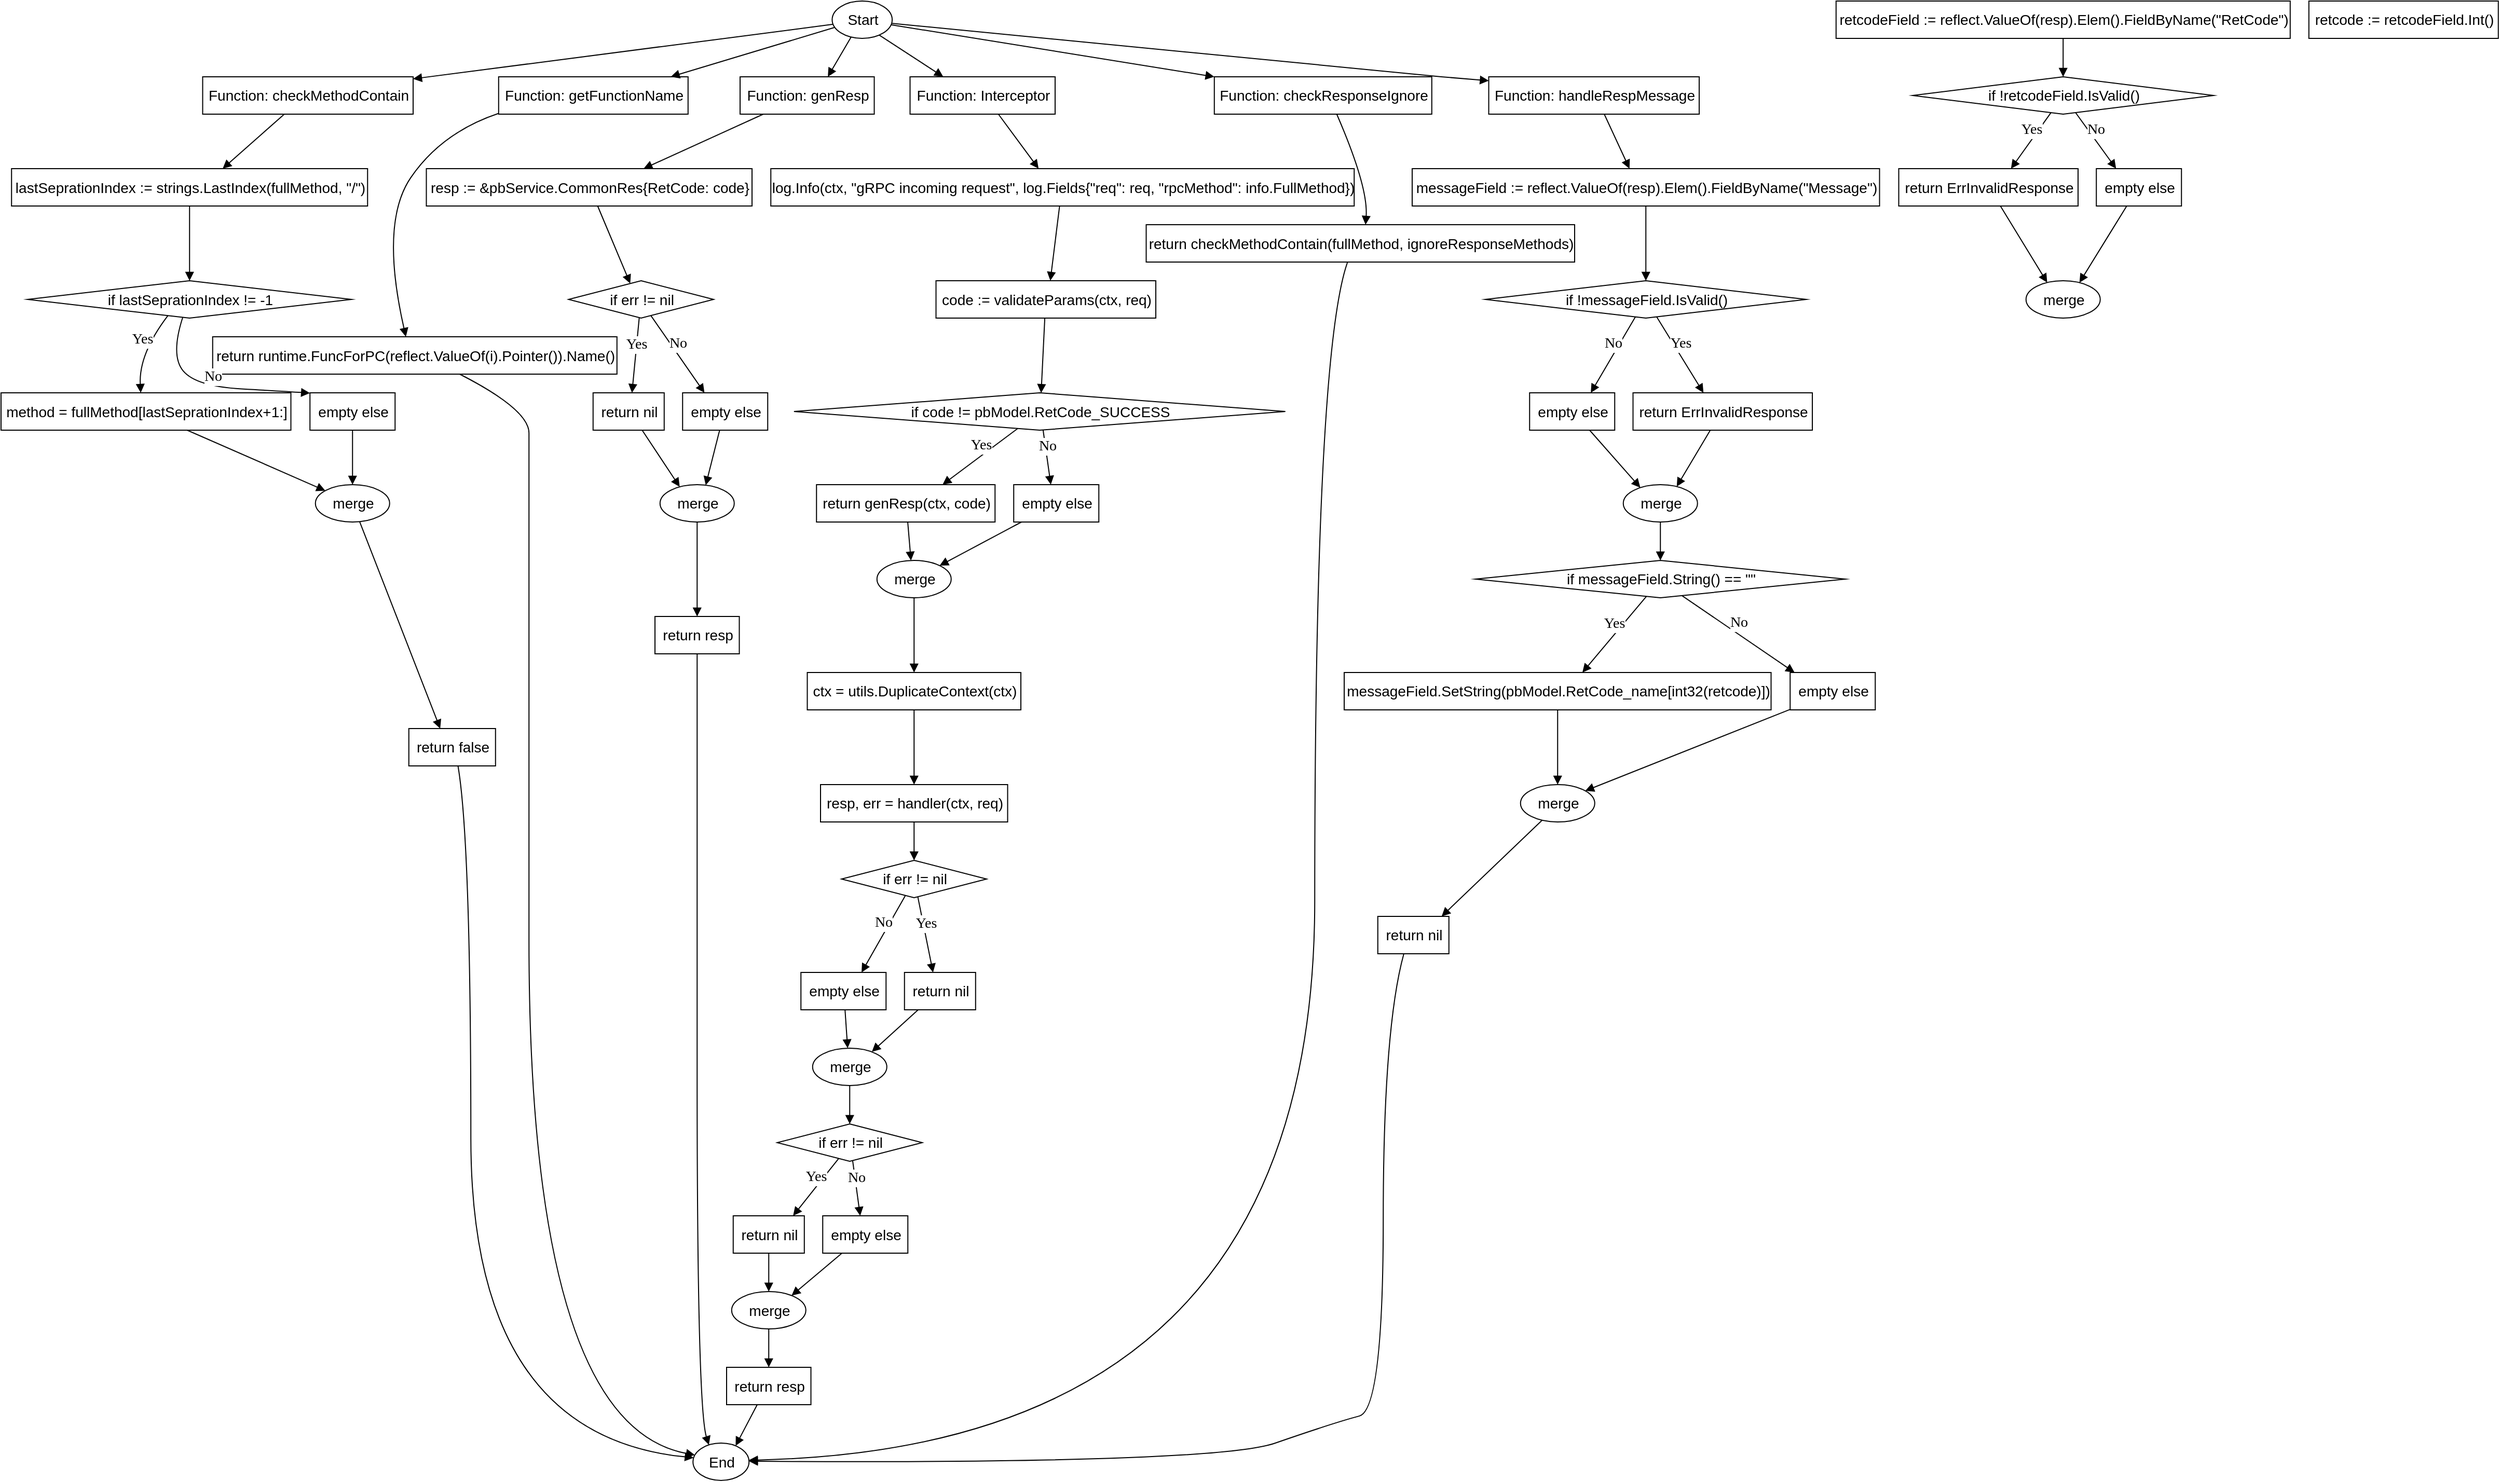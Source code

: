 <?xml version='1.0' encoding='utf-8'?>
<mxGraphModel grid="0">
  <root>
    <mxCell id="0" />
    <mxCell id="1" parent="0" />
    <mxCell id="node1" value="&lt;font style='font-size: 14.0px;' face='Helvetica,sans-Serif' color='#000000'&gt;empty else&lt;/font&gt;" style="verticalAlign=middle;html=1;rounded=0;labelBackgroundColor=none;strokeColor=black;fillColor=none;strokeWidth=1;dashed=0;" parent="1" vertex="1">
      <mxGeometry x="1476.62" y="381.5" width="82.0" height="36.0" as="geometry" />
    </mxCell>
    <mxCell id="node2" value="&lt;font style='font-size: 14.0px;' face='Helvetica,sans-Serif' color='#000000'&gt;merge&lt;/font&gt;" style="ellipse;verticalAlign=middle;html=1;rounded=0;labelBackgroundColor=none;strokeColor=black;fillColor=none;strokeWidth=1;dashed=0;" parent="1" vertex="1">
      <mxGeometry x="1566.87" y="470.0" width="71.5" height="36.0" as="geometry" />
    </mxCell>
    <mxCell id="node21" value="&lt;font style='font-size: 14.0px;' face='Helvetica,sans-Serif' color='#000000'&gt;if messageField.String() == &quot;&quot;&lt;/font&gt;" style="rhombus;verticalAlign=middle;html=1;rounded=0;labelBackgroundColor=none;strokeColor=black;fillColor=none;strokeWidth=1;dashed=0;" parent="1" vertex="1">
      <mxGeometry x="1424.54" y="543.0" width="356.17" height="36.0" as="geometry" />
    </mxCell>
    <mxCell id="node3" value="&lt;font style='font-size: 14.0px;' face='Helvetica,sans-Serif' color='#000000'&gt;return ErrInvalidResponse&lt;/font&gt;" style="verticalAlign=middle;html=1;rounded=0;labelBackgroundColor=none;strokeColor=black;fillColor=none;strokeWidth=1;dashed=0;" parent="1" vertex="1">
      <mxGeometry x="1832.25" y="165.5" width="172.75" height="36.0" as="geometry" />
    </mxCell>
    <mxCell id="node4" value="&lt;font style='font-size: 14.0px;' face='Helvetica,sans-Serif' color='#000000'&gt;merge&lt;/font&gt;" style="ellipse;verticalAlign=middle;html=1;rounded=0;labelBackgroundColor=none;strokeColor=black;fillColor=none;strokeWidth=1;dashed=0;" parent="1" vertex="1">
      <mxGeometry x="1954.87" y="273.5" width="71.5" height="36.0" as="geometry" />
    </mxCell>
    <mxCell id="node5" value="&lt;font style='font-size: 14.0px;' face='Helvetica,sans-Serif' color='#000000'&gt;Function: checkMethodContain&lt;/font&gt;" style="verticalAlign=middle;html=1;rounded=0;labelBackgroundColor=none;strokeColor=black;fillColor=none;strokeWidth=1;dashed=0;" parent="1" vertex="1">
      <mxGeometry x="198.25" y="77.0" width="202.75" height="36.0" as="geometry" />
    </mxCell>
    <mxCell id="node6" value="&lt;font style='font-size: 14.0px;' face='Helvetica,sans-Serif' color='#000000'&gt;lastSeprationIndex := strings.LastIndex(fullMethod, &quot;/&quot;)&lt;/font&gt;" style="verticalAlign=middle;html=1;rounded=0;labelBackgroundColor=none;strokeColor=black;fillColor=none;strokeWidth=1;dashed=0;" parent="1" vertex="1">
      <mxGeometry x="14.12" y="165.5" width="343.0" height="36.0" as="geometry" />
    </mxCell>
    <mxCell id="node55" value="&lt;font style='font-size: 14.0px;' face='Helvetica,sans-Serif' color='#000000'&gt;if lastSeprationIndex != -1&lt;/font&gt;" style="rhombus;verticalAlign=middle;html=1;rounded=0;labelBackgroundColor=none;strokeColor=black;fillColor=none;strokeWidth=1;dashed=0;" parent="1" vertex="1">
      <mxGeometry x="29.6" y="273.5" width="312.05" height="36.0" as="geometry" />
    </mxCell>
    <mxCell id="node7" value="&lt;font style='font-size: 14.0px;' face='Helvetica,sans-Serif' color='#000000'&gt;merge&lt;/font&gt;" style="ellipse;verticalAlign=middle;html=1;rounded=0;labelBackgroundColor=none;strokeColor=black;fillColor=none;strokeWidth=1;dashed=0;" parent="1" vertex="1">
      <mxGeometry x="306.87" y="470.0" width="71.5" height="36.0" as="geometry" />
    </mxCell>
    <mxCell id="node8" value="&lt;font style='font-size: 14.0px;' face='Helvetica,sans-Serif' color='#000000'&gt;return false&lt;/font&gt;" style="verticalAlign=middle;html=1;rounded=0;labelBackgroundColor=none;strokeColor=black;fillColor=none;strokeWidth=1;dashed=0;" parent="1" vertex="1">
      <mxGeometry x="396.88" y="705.0" width="83.5" height="36.0" as="geometry" />
    </mxCell>
    <mxCell id="node39" value="&lt;font style='font-size: 14.0px;' face='Helvetica,sans-Serif' color='#000000'&gt;End&lt;/font&gt;" style="ellipse;verticalAlign=middle;html=1;rounded=0;labelBackgroundColor=none;strokeColor=black;fillColor=none;strokeWidth=1;dashed=0;" parent="1" vertex="1">
      <mxGeometry x="670.62" y="1393.5" width="54.0" height="36.0" as="geometry" />
    </mxCell>
    <mxCell id="node9" value="&lt;font style='font-size: 14.0px;' face='Helvetica,sans-Serif' color='#000000'&gt;Function: getFunctionName&lt;/font&gt;" style="verticalAlign=middle;html=1;rounded=0;labelBackgroundColor=none;strokeColor=black;fillColor=none;strokeWidth=1;dashed=0;" parent="1" vertex="1">
      <mxGeometry x="483.38" y="77.0" width="182.5" height="36.0" as="geometry" />
    </mxCell>
    <mxCell id="node10" value="&lt;font style='font-size: 14.0px;' face='Helvetica,sans-Serif' color='#000000'&gt;return runtime.FuncForPC(reflect.ValueOf(i).Pointer()).Name()&lt;/font&gt;" style="verticalAlign=middle;html=1;rounded=0;labelBackgroundColor=none;strokeColor=black;fillColor=none;strokeWidth=1;dashed=0;" parent="1" vertex="1">
      <mxGeometry x="207.88" y="327.5" width="389.5" height="36.0" as="geometry" />
    </mxCell>
    <mxCell id="node11" value="&lt;font style='font-size: 14.0px;' face='Helvetica,sans-Serif' color='#000000'&gt;code := validateParams(ctx, req)&lt;/font&gt;" style="verticalAlign=middle;html=1;rounded=0;labelBackgroundColor=none;strokeColor=black;fillColor=none;strokeWidth=1;dashed=0;" parent="1" vertex="1">
      <mxGeometry x="904.75" y="273.5" width="211.75" height="36.0" as="geometry" />
    </mxCell>
    <mxCell id="node12" value="&lt;font style='font-size: 14.0px;' face='Helvetica,sans-Serif' color='#000000'&gt;if code != pbModel.RetCode_SUCCESS&lt;/font&gt;" style="rhombus;verticalAlign=middle;html=1;rounded=0;labelBackgroundColor=none;strokeColor=black;fillColor=none;strokeWidth=1;dashed=0;" parent="1" vertex="1">
      <mxGeometry x="767.94" y="381.5" width="473.37" height="36.0" as="geometry" />
    </mxCell>
    <mxCell id="node13" value="&lt;font style='font-size: 14.0px;' face='Helvetica,sans-Serif' color='#000000'&gt;return genResp(ctx, code)&lt;/font&gt;" style="verticalAlign=middle;html=1;rounded=0;labelBackgroundColor=none;strokeColor=black;fillColor=none;strokeWidth=1;dashed=0;" parent="1" vertex="1">
      <mxGeometry x="789.62" y="470.0" width="172.0" height="36.0" as="geometry" />
    </mxCell>
    <mxCell id="node32" value="&lt;font style='font-size: 14.0px;' face='Helvetica,sans-Serif' color='#000000'&gt;empty else&lt;/font&gt;" style="verticalAlign=middle;html=1;rounded=0;labelBackgroundColor=none;strokeColor=black;fillColor=none;strokeWidth=1;dashed=0;" parent="1" vertex="1">
      <mxGeometry x="979.62" y="470.0" width="82.0" height="36.0" as="geometry" />
    </mxCell>
    <mxCell id="node14" value="&lt;font style='font-size: 14.0px;' face='Helvetica,sans-Serif' color='#000000'&gt;merge&lt;/font&gt;" style="ellipse;verticalAlign=middle;html=1;rounded=0;labelBackgroundColor=none;strokeColor=black;fillColor=none;strokeWidth=1;dashed=0;" parent="1" vertex="1">
      <mxGeometry x="847.87" y="543.0" width="71.5" height="36.0" as="geometry" />
    </mxCell>
    <mxCell id="node33" value="&lt;font style='font-size: 14.0px;' face='Helvetica,sans-Serif' color='#000000'&gt;ctx = utils.DuplicateContext(ctx)&lt;/font&gt;" style="verticalAlign=middle;html=1;rounded=0;labelBackgroundColor=none;strokeColor=black;fillColor=none;strokeWidth=1;dashed=0;" parent="1" vertex="1">
      <mxGeometry x="780.75" y="651.0" width="205.75" height="36.0" as="geometry" />
    </mxCell>
    <mxCell id="node15" value="&lt;font style='font-size: 14.0px;' face='Helvetica,sans-Serif' color='#000000'&gt;empty else&lt;/font&gt;" style="verticalAlign=middle;html=1;rounded=0;labelBackgroundColor=none;strokeColor=black;fillColor=none;strokeWidth=1;dashed=0;" parent="1" vertex="1">
      <mxGeometry x="774.62" y="940.0" width="82.0" height="36.0" as="geometry" />
    </mxCell>
    <mxCell id="node16" value="&lt;font style='font-size: 14.0px;' face='Helvetica,sans-Serif' color='#000000'&gt;merge&lt;/font&gt;" style="ellipse;verticalAlign=middle;html=1;rounded=0;labelBackgroundColor=none;strokeColor=black;fillColor=none;strokeWidth=1;dashed=0;" parent="1" vertex="1">
      <mxGeometry x="785.87" y="1013.0" width="71.5" height="36.0" as="geometry" />
    </mxCell>
    <mxCell id="node42" value="&lt;font style='font-size: 14.0px;' face='Helvetica,sans-Serif' color='#000000'&gt;if err != nil&lt;/font&gt;" style="rhombus;verticalAlign=middle;html=1;rounded=0;labelBackgroundColor=none;strokeColor=black;fillColor=none;strokeWidth=1;dashed=0;" parent="1" vertex="1">
      <mxGeometry x="751.77" y="1086.0" width="139.71" height="36.0" as="geometry" />
    </mxCell>
    <mxCell id="node17" value="&lt;font style='font-size: 14.0px;' face='Helvetica,sans-Serif' color='#000000'&gt;return nil&lt;/font&gt;" style="verticalAlign=middle;html=1;rounded=0;labelBackgroundColor=none;strokeColor=black;fillColor=none;strokeWidth=1;dashed=0;" parent="1" vertex="1">
      <mxGeometry x="709.38" y="1174.5" width="68.5" height="36.0" as="geometry" />
    </mxCell>
    <mxCell id="node18" value="&lt;font style='font-size: 14.0px;' face='Helvetica,sans-Serif' color='#000000'&gt;merge&lt;/font&gt;" style="ellipse;verticalAlign=middle;html=1;rounded=0;labelBackgroundColor=none;strokeColor=black;fillColor=none;strokeWidth=1;dashed=0;" parent="1" vertex="1">
      <mxGeometry x="707.87" y="1247.5" width="71.5" height="36.0" as="geometry" />
    </mxCell>
    <mxCell id="node44" value="&lt;font style='font-size: 14.0px;' face='Helvetica,sans-Serif' color='#000000'&gt;return resp&lt;/font&gt;" style="verticalAlign=middle;html=1;rounded=0;labelBackgroundColor=none;strokeColor=black;fillColor=none;strokeWidth=1;dashed=0;" parent="1" vertex="1">
      <mxGeometry x="703.0" y="1320.5" width="81.25" height="36.0" as="geometry" />
    </mxCell>
    <mxCell id="node19" value="&lt;font style='font-size: 14.0px;' face='Helvetica,sans-Serif' color='#000000'&gt;if !messageField.IsValid()&lt;/font&gt;" style="rhombus;verticalAlign=middle;html=1;rounded=0;labelBackgroundColor=none;strokeColor=black;fillColor=none;strokeWidth=1;dashed=0;" parent="1" vertex="1">
      <mxGeometry x="1433.98" y="273.5" width="309.29" height="36.0" as="geometry" />
    </mxCell>
    <mxCell id="node20" value="&lt;font style='font-size: 14.0px;' face='Helvetica,sans-Serif' color='#000000'&gt;return ErrInvalidResponse&lt;/font&gt;" style="verticalAlign=middle;html=1;rounded=0;labelBackgroundColor=none;strokeColor=black;fillColor=none;strokeWidth=1;dashed=0;" parent="1" vertex="1">
      <mxGeometry x="1576.25" y="381.5" width="172.75" height="36.0" as="geometry" />
    </mxCell>
    <mxCell id="node22" value="&lt;font style='font-size: 14.0px;' face='Helvetica,sans-Serif' color='#000000'&gt;messageField.SetString(pbModel.RetCode_name[int32(retcode)])&lt;/font&gt;" style="verticalAlign=middle;html=1;rounded=0;labelBackgroundColor=none;strokeColor=black;fillColor=none;strokeWidth=1;dashed=0;" parent="1" vertex="1">
      <mxGeometry x="1298.0" y="651.0" width="411.25" height="36.0" as="geometry" />
    </mxCell>
    <mxCell id="node23" value="&lt;font style='font-size: 14.0px;' face='Helvetica,sans-Serif' color='#000000'&gt;empty else&lt;/font&gt;" style="verticalAlign=middle;html=1;rounded=0;labelBackgroundColor=none;strokeColor=black;fillColor=none;strokeWidth=1;dashed=0;" parent="1" vertex="1">
      <mxGeometry x="1727.62" y="651.0" width="82.0" height="36.0" as="geometry" />
    </mxCell>
    <mxCell id="node52" value="&lt;font style='font-size: 14.0px;' face='Helvetica,sans-Serif' color='#000000'&gt;merge&lt;/font&gt;" style="ellipse;verticalAlign=middle;html=1;rounded=0;labelBackgroundColor=none;strokeColor=black;fillColor=none;strokeWidth=1;dashed=0;" parent="1" vertex="1">
      <mxGeometry x="1467.87" y="759.0" width="71.5" height="36.0" as="geometry" />
    </mxCell>
    <mxCell id="node24" value="&lt;font style='font-size: 14.0px;' face='Helvetica,sans-Serif' color='#000000'&gt;retcodeField := reflect.ValueOf(resp).Elem().FieldByName(&quot;RetCode&quot;)&lt;/font&gt;" style="verticalAlign=middle;html=1;rounded=0;labelBackgroundColor=none;strokeColor=black;fillColor=none;strokeWidth=1;dashed=0;" parent="1" vertex="1">
      <mxGeometry x="1771.88" y="4.0" width="437.5" height="36.0" as="geometry" />
    </mxCell>
    <mxCell id="node25" value="&lt;font style='font-size: 14.0px;' face='Helvetica,sans-Serif' color='#000000'&gt;if !retcodeField.IsValid()&lt;/font&gt;" style="rhombus;verticalAlign=middle;html=1;rounded=0;labelBackgroundColor=none;strokeColor=black;fillColor=none;strokeWidth=1;dashed=0;" parent="1" vertex="1">
      <mxGeometry x="1845.63" y="77.0" width="289.99" height="36.0" as="geometry" />
    </mxCell>
    <mxCell id="node51" value="&lt;font style='font-size: 14.0px;' face='Helvetica,sans-Serif' color='#000000'&gt;empty else&lt;/font&gt;" style="verticalAlign=middle;html=1;rounded=0;labelBackgroundColor=none;strokeColor=black;fillColor=none;strokeWidth=1;dashed=0;" parent="1" vertex="1">
      <mxGeometry x="2022.62" y="165.5" width="82.0" height="36.0" as="geometry" />
    </mxCell>
    <mxCell id="node26" value="&lt;font style='font-size: 14.0px;' face='Helvetica,sans-Serif' color='#000000'&gt;Start&lt;/font&gt;" style="ellipse;verticalAlign=middle;html=1;rounded=0;labelBackgroundColor=none;strokeColor=black;fillColor=none;strokeWidth=1;dashed=0;" parent="1" vertex="1">
      <mxGeometry x="804.7" y="4.0" width="57.84" height="36.0" as="geometry" />
    </mxCell>
    <mxCell id="node27" value="&lt;font style='font-size: 14.0px;' face='Helvetica,sans-Serif' color='#000000'&gt;Function: genResp&lt;/font&gt;" style="verticalAlign=middle;html=1;rounded=0;labelBackgroundColor=none;strokeColor=black;fillColor=none;strokeWidth=1;dashed=0;" parent="1" vertex="1">
      <mxGeometry x="716.0" y="77.0" width="129.25" height="36.0" as="geometry" />
    </mxCell>
    <mxCell id="node28" value="&lt;font style='font-size: 14.0px;' face='Helvetica,sans-Serif' color='#000000'&gt;Function: Interceptor&lt;/font&gt;" style="verticalAlign=middle;html=1;rounded=0;labelBackgroundColor=none;strokeColor=black;fillColor=none;strokeWidth=1;dashed=0;" parent="1" vertex="1">
      <mxGeometry x="879.75" y="77.0" width="139.75" height="36.0" as="geometry" />
    </mxCell>
    <mxCell id="node29" value="&lt;font style='font-size: 14.0px;' face='Helvetica,sans-Serif' color='#000000'&gt;Function: checkResponseIgnore&lt;/font&gt;" style="verticalAlign=middle;html=1;rounded=0;labelBackgroundColor=none;strokeColor=black;fillColor=none;strokeWidth=1;dashed=0;" parent="1" vertex="1">
      <mxGeometry x="1172.88" y="77.0" width="209.5" height="36.0" as="geometry" />
    </mxCell>
    <mxCell id="node30" value="&lt;font style='font-size: 14.0px;' face='Helvetica,sans-Serif' color='#000000'&gt;Function: handleRespMessage&lt;/font&gt;" style="verticalAlign=middle;html=1;rounded=0;labelBackgroundColor=none;strokeColor=black;fillColor=none;strokeWidth=1;dashed=0;" parent="1" vertex="1">
      <mxGeometry x="1437.25" y="77.0" width="202.75" height="36.0" as="geometry" />
    </mxCell>
    <mxCell id="node34" value="&lt;font style='font-size: 14.0px;' face='Helvetica,sans-Serif' color='#000000'&gt;resp := &amp;pbService.CommonRes{RetCode: code}&lt;/font&gt;" style="verticalAlign=middle;html=1;rounded=0;labelBackgroundColor=none;strokeColor=black;fillColor=none;strokeWidth=1;dashed=0;" parent="1" vertex="1">
      <mxGeometry x="413.75" y="165.5" width="313.75" height="36.0" as="geometry" />
    </mxCell>
    <mxCell id="node31" value="&lt;font style='font-size: 14.0px;' face='Helvetica,sans-Serif' color='#000000'&gt;log.Info(ctx, &quot;gRPC incoming request&quot;, log.Fields{&quot;req&quot;: req, &quot;rpcMethod&quot;: info.FullMethod})&lt;/font&gt;" style="verticalAlign=middle;html=1;rounded=0;labelBackgroundColor=none;strokeColor=black;fillColor=none;strokeWidth=1;dashed=0;" parent="1" vertex="1">
      <mxGeometry x="745.62" y="165.5" width="562.0" height="36.0" as="geometry" />
    </mxCell>
    <mxCell id="node54" value="&lt;font style='font-size: 14.0px;' face='Helvetica,sans-Serif' color='#000000'&gt;return checkMethodContain(fullMethod, ignoreResponseMethods)&lt;/font&gt;" style="verticalAlign=middle;html=1;rounded=0;labelBackgroundColor=none;strokeColor=black;fillColor=none;strokeWidth=1;dashed=0;" parent="1" vertex="1">
      <mxGeometry x="1107.25" y="219.5" width="412.75" height="36.0" as="geometry" />
    </mxCell>
    <mxCell id="node50" value="&lt;font style='font-size: 14.0px;' face='Helvetica,sans-Serif' color='#000000'&gt;messageField := reflect.ValueOf(resp).Elem().FieldByName(&quot;Message&quot;)&lt;/font&gt;" style="verticalAlign=middle;html=1;rounded=0;labelBackgroundColor=none;strokeColor=black;fillColor=none;strokeWidth=1;dashed=0;" parent="1" vertex="1">
      <mxGeometry x="1363.5" y="165.5" width="450.25" height="36.0" as="geometry" />
    </mxCell>
    <mxCell id="node49" value="&lt;font style='font-size: 14.0px;' face='Helvetica,sans-Serif' color='#000000'&gt;resp, err = handler(ctx, req)&lt;/font&gt;" style="verticalAlign=middle;html=1;rounded=0;labelBackgroundColor=none;strokeColor=black;fillColor=none;strokeWidth=1;dashed=0;" parent="1" vertex="1">
      <mxGeometry x="793.5" y="759.0" width="180.25" height="36.0" as="geometry" />
    </mxCell>
    <mxCell id="node45" value="&lt;font style='font-size: 14.0px;' face='Helvetica,sans-Serif' color='#000000'&gt;if err != nil&lt;/font&gt;" style="rhombus;verticalAlign=middle;html=1;rounded=0;labelBackgroundColor=none;strokeColor=black;fillColor=none;strokeWidth=1;dashed=0;" parent="1" vertex="1">
      <mxGeometry x="550.77" y="273.5" width="139.71" height="36.0" as="geometry" />
    </mxCell>
    <mxCell id="node35" value="&lt;font style='font-size: 14.0px;' face='Helvetica,sans-Serif' color='#000000'&gt;return nil&lt;/font&gt;" style="verticalAlign=middle;html=1;rounded=0;labelBackgroundColor=none;strokeColor=black;fillColor=none;strokeWidth=1;dashed=0;" parent="1" vertex="1">
      <mxGeometry x="574.38" y="381.5" width="68.5" height="36.0" as="geometry" />
    </mxCell>
    <mxCell id="node36" value="&lt;font style='font-size: 14.0px;' face='Helvetica,sans-Serif' color='#000000'&gt;merge&lt;/font&gt;" style="ellipse;verticalAlign=middle;html=1;rounded=0;labelBackgroundColor=none;strokeColor=black;fillColor=none;strokeWidth=1;dashed=0;" parent="1" vertex="1">
      <mxGeometry x="638.87" y="470.0" width="71.5" height="36.0" as="geometry" />
    </mxCell>
    <mxCell id="node38" value="&lt;font style='font-size: 14.0px;' face='Helvetica,sans-Serif' color='#000000'&gt;return resp&lt;/font&gt;" style="verticalAlign=middle;html=1;rounded=0;labelBackgroundColor=none;strokeColor=black;fillColor=none;strokeWidth=1;dashed=0;" parent="1" vertex="1">
      <mxGeometry x="634.0" y="597.0" width="81.25" height="36.0" as="geometry" />
    </mxCell>
    <mxCell id="node37" value="&lt;font style='font-size: 14.0px;' face='Helvetica,sans-Serif' color='#000000'&gt;empty else&lt;/font&gt;" style="verticalAlign=middle;html=1;rounded=0;labelBackgroundColor=none;strokeColor=black;fillColor=none;strokeWidth=1;dashed=0;" parent="1" vertex="1">
      <mxGeometry x="660.62" y="381.5" width="82.0" height="36.0" as="geometry" />
    </mxCell>
    <mxCell id="node40" value="&lt;font style='font-size: 14.0px;' face='Helvetica,sans-Serif' color='#000000'&gt;if err != nil&lt;/font&gt;" style="rhombus;verticalAlign=middle;html=1;rounded=0;labelBackgroundColor=none;strokeColor=black;fillColor=none;strokeWidth=1;dashed=0;" parent="1" vertex="1">
      <mxGeometry x="813.77" y="832.0" width="139.71" height="36.0" as="geometry" />
    </mxCell>
    <mxCell id="node41" value="&lt;font style='font-size: 14.0px;' face='Helvetica,sans-Serif' color='#000000'&gt;return nil&lt;/font&gt;" style="verticalAlign=middle;html=1;rounded=0;labelBackgroundColor=none;strokeColor=black;fillColor=none;strokeWidth=1;dashed=0;" parent="1" vertex="1">
      <mxGeometry x="874.38" y="940.0" width="68.5" height="36.0" as="geometry" />
    </mxCell>
    <mxCell id="node43" value="&lt;font style='font-size: 14.0px;' face='Helvetica,sans-Serif' color='#000000'&gt;empty else&lt;/font&gt;" style="verticalAlign=middle;html=1;rounded=0;labelBackgroundColor=none;strokeColor=black;fillColor=none;strokeWidth=1;dashed=0;" parent="1" vertex="1">
      <mxGeometry x="795.62" y="1174.5" width="82.0" height="36.0" as="geometry" />
    </mxCell>
    <mxCell id="node46" value="&lt;font style='font-size: 14.0px;' face='Helvetica,sans-Serif' color='#000000'&gt;retcode := retcodeField.Int()&lt;/font&gt;" style="verticalAlign=middle;html=1;rounded=0;labelBackgroundColor=none;strokeColor=black;fillColor=none;strokeWidth=1;dashed=0;" parent="1" vertex="1">
      <mxGeometry x="2227.38" y="4.0" width="182.5" height="36.0" as="geometry" />
    </mxCell>
    <mxCell id="node47" value="&lt;font style='font-size: 14.0px;' face='Helvetica,sans-Serif' color='#000000'&gt;method = fullMethod[lastSeprationIndex+1:]&lt;/font&gt;" style="verticalAlign=middle;html=1;rounded=0;labelBackgroundColor=none;strokeColor=black;fillColor=none;strokeWidth=1;dashed=0;" parent="1" vertex="1">
      <mxGeometry x="4.0" y="381.5" width="279.25" height="36.0" as="geometry" />
    </mxCell>
    <mxCell id="node48" value="&lt;font style='font-size: 14.0px;' face='Helvetica,sans-Serif' color='#000000'&gt;empty else&lt;/font&gt;" style="verticalAlign=middle;html=1;rounded=0;labelBackgroundColor=none;strokeColor=black;fillColor=none;strokeWidth=1;dashed=0;" parent="1" vertex="1">
      <mxGeometry x="301.62" y="381.5" width="82.0" height="36.0" as="geometry" />
    </mxCell>
    <mxCell id="node53" value="&lt;font style='font-size: 14.0px;' face='Helvetica,sans-Serif' color='#000000'&gt;return nil&lt;/font&gt;" style="verticalAlign=middle;html=1;rounded=0;labelBackgroundColor=none;strokeColor=black;fillColor=none;strokeWidth=1;dashed=0;" parent="1" vertex="1">
      <mxGeometry x="1330.38" y="886.0" width="68.5" height="36.0" as="geometry" />
    </mxCell>
    <mxCell id="edge1" style="html=1;endArrow=block;dashed=0;endFill=1;startArrow=none;startFill=0;fillColor=black;strokeColor=black;strokeWidth=1;rounded=0;exitX=0.705;exitY=1.0;entryX=0.175;entryY=0.0;" parent="1" edge="1" source="node1" target="node2">
      <mxGeometry as="geometry" relative="1">
        <mxPoint x="1534.42" y="417.59" as="sourcePoint" />
        <mxPoint x="1579.4" y="463.37" as="targetPoint" />
      </mxGeometry>
    </mxCell>
    <mxCell id="edge48" style="html=1;endArrow=block;dashed=0;endFill=1;startArrow=none;startFill=0;fillColor=black;strokeColor=black;strokeWidth=1;rounded=0;exitX=0.5;exitY=1.0;entryX=0.5;entryY=0.0;" parent="1" edge="1" source="node2" target="node21">
      <mxGeometry as="geometry" relative="1">
        <mxPoint x="1602.62" y="506.19" as="sourcePoint" />
        <mxPoint x="1602.62" y="531.46" as="targetPoint" />
      </mxGeometry>
    </mxCell>
    <mxCell id="edge2" style="html=1;endArrow=block;dashed=0;endFill=1;startArrow=none;startFill=0;fillColor=black;strokeColor=black;strokeWidth=1;rounded=0;exitX=0.567;exitY=1.0;entryX=0.257;entryY=0.0;" parent="1" edge="1" source="node3" target="node4">
      <mxGeometry as="geometry" relative="1">
        <mxPoint x="1930.19" y="201.53" as="sourcePoint" />
        <mxPoint x="1973.25" y="264.92" as="targetPoint" />
      </mxGeometry>
    </mxCell>
    <mxCell id="edge3" style="html=1;endArrow=block;dashed=0;endFill=1;startArrow=none;startFill=0;fillColor=black;strokeColor=black;strokeWidth=1;rounded=0;exitX=0.388;exitY=1.0;entryX=0.593;entryY=0.0;" parent="1" edge="1" source="node5" target="node6">
      <mxGeometry as="geometry" relative="1">
        <mxPoint x="276.83" y="113.3" as="sourcePoint" />
        <mxPoint x="217.5" y="158.32" as="targetPoint" />
      </mxGeometry>
    </mxCell>
    <mxCell id="edge59" style="html=1;endArrow=block;dashed=0;endFill=1;startArrow=none;startFill=0;fillColor=black;strokeColor=black;strokeWidth=1;rounded=0;exitX=0.5;exitY=1.0;entryX=0.5;entryY=0.0;" parent="1" edge="1" source="node6" target="node55">
      <mxGeometry as="geometry" relative="1">
        <mxPoint x="185.62" y="201.53" as="sourcePoint" />
        <mxPoint x="185.62" y="261.71" as="targetPoint" />
      </mxGeometry>
    </mxCell>
    <mxCell id="edge4" style="html=1;endArrow=block;dashed=0;endFill=1;startArrow=none;startFill=0;fillColor=black;strokeColor=black;strokeWidth=1;rounded=0;exitX=0.599;exitY=1.0;entryX=0.362;entryY=0.0;" parent="1" edge="1" source="node7" target="node8">
      <mxGeometry as="geometry" relative="1">
        <mxPoint x="349.68" y="506.13" as="sourcePoint" />
        <mxPoint x="427.13" y="694.1" as="targetPoint" />
      </mxGeometry>
    </mxCell>
    <mxCell id="edge62" style="html=1;endArrow=block;dashed=0;endFill=1;startArrow=none;startFill=0;fillColor=black;strokeColor=black;strokeWidth=1;curved=1;exitX=0.567;exitY=1.0;entryX=0.0;entryY=0.382;" parent="1" edge="1" source="node8" target="node39">
      <mxGeometry as="geometry" relative="1">
        <mxPoint x="444.22" y="741.19" as="sourcePoint" />
        <mxPoint x="659.86" y="1407.25" as="targetPoint" />
        <Array as="points">
          <mxPoint x="456.62" y="813.0" />
          <mxPoint x="456.62" y="1386.572" />
        </Array>
      </mxGeometry>
    </mxCell>
    <mxCell id="edge5" style="html=1;endArrow=block;dashed=0;endFill=1;startArrow=none;startFill=0;fillColor=black;strokeColor=black;strokeWidth=1;curved=1;exitX=0.0;exitY=0.98;entryX=0.478;entryY=0.0;" parent="1" edge="1" source="node9" target="node10">
      <mxGeometry as="geometry" relative="1">
        <mxPoint x="483.04" y="112.29" as="sourcePoint" />
        <mxPoint x="394.12" y="316.41" as="targetPoint" />
        <Array as="points">
          <mxPoint x="428.217" y="130.802" />
          <mxPoint x="369.054" y="217.839" />
        </Array>
      </mxGeometry>
    </mxCell>
    <mxCell id="edge44" style="html=1;endArrow=block;dashed=0;endFill=1;startArrow=none;startFill=0;fillColor=black;strokeColor=black;strokeWidth=1;curved=1;exitX=0.611;exitY=1.0;entryX=0.0;entryY=0.292;" parent="1" edge="1" source="node10" target="node39">
      <mxGeometry as="geometry" relative="1">
        <mxPoint x="445.78" y="363.86" as="sourcePoint" />
        <mxPoint x="660.31" y="1404.0" as="targetPoint" />
        <Array as="points">
          <mxPoint x="512.62" y="397.627" />
          <mxPoint x="512.62" y="442.75" />
          <mxPoint x="512.62" y="1375.358" />
        </Array>
      </mxGeometry>
    </mxCell>
    <mxCell id="edge6" style="html=1;endArrow=block;dashed=0;endFill=1;startArrow=none;startFill=0;fillColor=black;strokeColor=black;strokeWidth=1;rounded=0;exitX=0.495;exitY=1.0;entryX=0.503;entryY=0.0;" parent="1" edge="1" source="node11" target="node12">
      <mxGeometry as="geometry" relative="1">
        <mxPoint x="1009.66" y="309.53" as="sourcePoint" />
        <mxPoint x="1006.25" y="369.71" as="targetPoint" />
      </mxGeometry>
    </mxCell>
    <mxCell id="edge28" style="html=1;endArrow=block;dashed=0;endFill=1;startArrow=none;startFill=0;fillColor=black;strokeColor=black;strokeWidth=1;rounded=0;exitX=0.451;exitY=1.0;entryX=0.706;entryY=0.0;" parent="1" edge="1" source="node12" target="node13">
      <mxGeometry as="geometry" relative="1">
        <mxPoint x="981.26" y="416.16" as="sourcePoint" />
        <mxPoint x="910.97" y="463.3" as="targetPoint" />
      </mxGeometry>
    </mxCell>
    <mxCell id="label_edge28" style="edgeLabel;html=1;align=center;verticalAlign=bottom;resizable=0;points=[];" parent="edge28" value="&lt;font style='font-size: 14.0px;' face='Times,serif' color='#000000'&gt;Yes&lt;/font&gt;" vertex="1" connectable="0">
      <mxGeometry as="geometry" relative="1" />
    </mxCell>
    <mxCell id="edge29" style="html=1;endArrow=block;dashed=0;endFill=1;startArrow=none;startFill=0;fillColor=black;strokeColor=black;strokeWidth=1;rounded=0;exitX=0.507;exitY=1.0;entryX=0.436;entryY=0.0;" parent="1" edge="1" source="node12" target="node32">
      <mxGeometry as="geometry" relative="1">
        <mxPoint x="1007.79" y="417.59" as="sourcePoint" />
        <mxPoint x="1015.35" y="458.48" as="targetPoint" />
      </mxGeometry>
    </mxCell>
    <mxCell id="label_edge29" style="edgeLabel;html=1;align=center;verticalAlign=bottom;resizable=0;points=[];" parent="edge29" value="&lt;font style='font-size: 14.0px;' face='Times,serif' color='#000000'&gt;No&lt;/font&gt;" vertex="1" connectable="0">
      <mxGeometry as="geometry" relative="1" />
    </mxCell>
    <mxCell id="edge7" style="html=1;endArrow=block;dashed=0;endFill=1;startArrow=none;startFill=0;fillColor=black;strokeColor=black;strokeWidth=1;rounded=0;exitX=0.511;exitY=1.0;entryX=0.456;entryY=0.0;" parent="1" edge="1" source="node13" target="node14">
      <mxGeometry as="geometry" relative="1">
        <mxPoint x="877.56" y="506.19" as="sourcePoint" />
        <mxPoint x="880.44" y="531.76" as="targetPoint" />
      </mxGeometry>
    </mxCell>
    <mxCell id="edge23" style="html=1;endArrow=block;dashed=0;endFill=1;startArrow=none;startFill=0;fillColor=black;strokeColor=black;strokeWidth=1;rounded=0;exitX=0.5;exitY=1.0;entryX=0.5;entryY=0.0;" parent="1" edge="1" source="node14" target="node33">
      <mxGeometry as="geometry" relative="1">
        <mxPoint x="883.62" y="579.03" as="sourcePoint" />
        <mxPoint x="883.62" y="639.21" as="targetPoint" />
      </mxGeometry>
    </mxCell>
    <mxCell id="edge8" style="html=1;endArrow=block;dashed=0;endFill=1;startArrow=none;startFill=0;fillColor=black;strokeColor=black;strokeWidth=1;rounded=0;exitX=0.518;exitY=1.0;entryX=0.467;entryY=0.0;" parent="1" edge="1" source="node15" target="node16">
      <mxGeometry as="geometry" relative="1">
        <mxPoint x="817.08" y="976.19" as="sourcePoint" />
        <mxPoint x="819.24" y="1001.76" as="targetPoint" />
      </mxGeometry>
    </mxCell>
    <mxCell id="edge63" style="html=1;endArrow=block;dashed=0;endFill=1;startArrow=none;startFill=0;fillColor=black;strokeColor=black;strokeWidth=1;rounded=0;exitX=0.5;exitY=1.0;entryX=0.5;entryY=0.0;" parent="1" edge="1" source="node16" target="node42">
      <mxGeometry as="geometry" relative="1">
        <mxPoint x="821.62" y="1049.19" as="sourcePoint" />
        <mxPoint x="821.62" y="1074.46" as="targetPoint" />
      </mxGeometry>
    </mxCell>
    <mxCell id="edge9" style="html=1;endArrow=block;dashed=0;endFill=1;startArrow=none;startFill=0;fillColor=black;strokeColor=black;strokeWidth=1;rounded=0;exitX=0.5;exitY=1.0;entryX=0.5;entryY=0.0;" parent="1" edge="1" source="node17" target="node18">
      <mxGeometry as="geometry" relative="1">
        <mxPoint x="743.62" y="1210.69" as="sourcePoint" />
        <mxPoint x="743.62" y="1235.96" as="targetPoint" />
      </mxGeometry>
    </mxCell>
    <mxCell id="edge39" style="html=1;endArrow=block;dashed=0;endFill=1;startArrow=none;startFill=0;fillColor=black;strokeColor=black;strokeWidth=1;rounded=0;exitX=0.5;exitY=1.0;entryX=0.5;entryY=0.0;" parent="1" edge="1" source="node18" target="node44">
      <mxGeometry as="geometry" relative="1">
        <mxPoint x="743.62" y="1283.69" as="sourcePoint" />
        <mxPoint x="743.62" y="1308.96" as="targetPoint" />
      </mxGeometry>
    </mxCell>
    <mxCell id="edge10" style="html=1;endArrow=block;dashed=0;endFill=1;startArrow=none;startFill=0;fillColor=black;strokeColor=black;strokeWidth=1;rounded=0;exitX=0.465;exitY=1.0;entryX=0.719;entryY=0.0;" parent="1" edge="1" source="node19" target="node1">
      <mxGeometry as="geometry" relative="1">
        <mxPoint x="1577.84" y="308.6" as="sourcePoint" />
        <mxPoint x="1535.54" y="371.75" as="targetPoint" />
      </mxGeometry>
    </mxCell>
    <mxCell id="label_edge10" style="edgeLabel;html=1;align=center;verticalAlign=bottom;resizable=0;points=[];" parent="edge10" value="&lt;font style='font-size: 14.0px;' face='Times,serif' color='#000000'&gt;No&lt;/font&gt;" vertex="1" connectable="0">
      <mxGeometry as="geometry" relative="1" />
    </mxCell>
    <mxCell id="edge11" style="html=1;endArrow=block;dashed=0;endFill=1;startArrow=none;startFill=0;fillColor=black;strokeColor=black;strokeWidth=1;rounded=0;exitX=0.536;exitY=1.0;entryX=0.393;entryY=0.0;" parent="1" edge="1" source="node19" target="node20">
      <mxGeometry as="geometry" relative="1">
        <mxPoint x="1599.86" y="308.6" as="sourcePoint" />
        <mxPoint x="1644.14" y="372.02" as="targetPoint" />
      </mxGeometry>
    </mxCell>
    <mxCell id="label_edge11" style="edgeLabel;html=1;align=center;verticalAlign=bottom;resizable=0;points=[];" parent="edge11" value="&lt;font style='font-size: 14.0px;' face='Times,serif' color='#000000'&gt;Yes&lt;/font&gt;" vertex="1" connectable="0">
      <mxGeometry as="geometry" relative="1" />
    </mxCell>
    <mxCell id="edge37" style="html=1;endArrow=block;dashed=0;endFill=1;startArrow=none;startFill=0;fillColor=black;strokeColor=black;strokeWidth=1;rounded=0;exitX=0.431;exitY=1.0;entryX=0.749;entryY=0.0;" parent="1" edge="1" source="node20" target="node2">
      <mxGeometry as="geometry" relative="1">
        <mxPoint x="1650.77" y="417.59" as="sourcePoint" />
        <mxPoint x="1620.43" y="461.33" as="targetPoint" />
      </mxGeometry>
    </mxCell>
    <mxCell id="edge12" style="html=1;endArrow=block;dashed=0;endFill=1;startArrow=none;startFill=0;fillColor=black;strokeColor=black;strokeWidth=1;rounded=0;exitX=0.459;exitY=1.0;entryX=0.558;entryY=0.0;" parent="1" edge="1" source="node21" target="node22">
      <mxGeometry as="geometry" relative="1">
        <mxPoint x="1588.02" y="577.64" as="sourcePoint" />
        <mxPoint x="1527.56" y="642.37" as="targetPoint" />
      </mxGeometry>
    </mxCell>
    <mxCell id="label_edge12" style="edgeLabel;html=1;align=center;verticalAlign=bottom;resizable=0;points=[];" parent="edge12" value="&lt;font style='font-size: 14.0px;' face='Times,serif' color='#000000'&gt;Yes&lt;/font&gt;" vertex="1" connectable="0">
      <mxGeometry as="geometry" relative="1" />
    </mxCell>
    <mxCell id="edge13" style="html=1;endArrow=block;dashed=0;endFill=1;startArrow=none;startFill=0;fillColor=black;strokeColor=black;strokeWidth=1;rounded=0;exitX=0.566;exitY=1.0;entryX=0.052;entryY=0.0;" parent="1" edge="1" source="node21" target="node23">
      <mxGeometry as="geometry" relative="1">
        <mxPoint x="1626.06" y="576.96" as="sourcePoint" />
        <mxPoint x="1731.91" y="644.56" as="targetPoint" />
      </mxGeometry>
    </mxCell>
    <mxCell id="label_edge13" style="edgeLabel;html=1;align=center;verticalAlign=bottom;resizable=0;points=[];" parent="edge13" value="&lt;font style='font-size: 14.0px;' face='Times,serif' color='#000000'&gt;No&lt;/font&gt;" vertex="1" connectable="0">
      <mxGeometry as="geometry" relative="1" />
    </mxCell>
    <mxCell id="edge50" style="html=1;endArrow=block;dashed=0;endFill=1;startArrow=none;startFill=0;fillColor=black;strokeColor=black;strokeWidth=1;rounded=0;exitX=0.5;exitY=1.0;entryX=0.5;entryY=0.0;" parent="1" edge="1" source="node22" target="node52">
      <mxGeometry as="geometry" relative="1">
        <mxPoint x="1503.62" y="687.03" as="sourcePoint" />
        <mxPoint x="1503.62" y="747.21" as="targetPoint" />
      </mxGeometry>
    </mxCell>
    <mxCell id="edge56" style="html=1;endArrow=block;dashed=0;endFill=1;startArrow=none;startFill=0;fillColor=black;strokeColor=black;strokeWidth=1;rounded=0;exitX=0.0;exitY=0.988;entryX=1.0;entryY=0.051;" parent="1" edge="1" source="node23" target="node52">
      <mxGeometry as="geometry" relative="1">
        <mxPoint x="1727.22" y="686.56" as="sourcePoint" />
        <mxPoint x="1541.5" y="760.85" as="targetPoint" />
      </mxGeometry>
    </mxCell>
    <mxCell id="edge14" style="html=1;endArrow=block;dashed=0;endFill=1;startArrow=none;startFill=0;fillColor=black;strokeColor=black;strokeWidth=1;rounded=0;exitX=0.5;exitY=1.0;entryX=0.5;entryY=0.0;" parent="1" edge="1" source="node24" target="node25">
      <mxGeometry as="geometry" relative="1">
        <mxPoint x="1990.62" y="40.19" as="sourcePoint" />
        <mxPoint x="1990.62" y="65.46" as="targetPoint" />
      </mxGeometry>
    </mxCell>
    <mxCell id="edge54" style="html=1;endArrow=block;dashed=0;endFill=1;startArrow=none;startFill=0;fillColor=black;strokeColor=black;strokeWidth=1;rounded=0;exitX=0.456;exitY=1.0;entryX=0.626;entryY=0.0;" parent="1" edge="1" source="node25" target="node3">
      <mxGeometry as="geometry" relative="1">
        <mxPoint x="1977.75" y="111.46" as="sourcePoint" />
        <mxPoint x="1940.32" y="156.44" as="targetPoint" />
      </mxGeometry>
    </mxCell>
    <mxCell id="label_edge54" style="edgeLabel;html=1;align=center;verticalAlign=bottom;resizable=0;points=[];" parent="edge54" value="&lt;font style='font-size: 14.0px;' face='Times,serif' color='#000000'&gt;Yes&lt;/font&gt;" vertex="1" connectable="0">
      <mxGeometry as="geometry" relative="1" />
    </mxCell>
    <mxCell id="edge55" style="html=1;endArrow=block;dashed=0;endFill=1;startArrow=none;startFill=0;fillColor=black;strokeColor=black;strokeWidth=1;rounded=0;exitX=0.545;exitY=1.0;entryX=0.232;entryY=0.0;" parent="1" edge="1" source="node25" target="node51">
      <mxGeometry as="geometry" relative="1">
        <mxPoint x="2003.68" y="111.46" as="sourcePoint" />
        <mxPoint x="2041.63" y="156.44" as="targetPoint" />
      </mxGeometry>
    </mxCell>
    <mxCell id="label_edge55" style="edgeLabel;html=1;align=center;verticalAlign=bottom;resizable=0;points=[];" parent="edge55" value="&lt;font style='font-size: 14.0px;' face='Times,serif' color='#000000'&gt;No&lt;/font&gt;" vertex="1" connectable="0">
      <mxGeometry as="geometry" relative="1" />
    </mxCell>
    <mxCell id="edge15" style="html=1;endArrow=block;dashed=0;endFill=1;startArrow=none;startFill=0;fillColor=black;strokeColor=black;strokeWidth=1;rounded=0;exitX=0.0;exitY=0.632;entryX=1.0;entryY=0.055;" parent="1" edge="1" source="node26" target="node5">
      <mxGeometry as="geometry" relative="1">
        <mxPoint x="805.29" y="26.77" as="sourcePoint" />
        <mxPoint x="412.54" y="78.99" as="targetPoint" />
      </mxGeometry>
    </mxCell>
    <mxCell id="edge16" style="html=1;endArrow=block;dashed=0;endFill=1;startArrow=none;startFill=0;fillColor=black;strokeColor=black;strokeWidth=1;rounded=0;exitX=0.0;exitY=0.728;entryX=0.909;entryY=0.0;" parent="1" edge="1" source="node26" target="node9">
      <mxGeometry as="geometry" relative="1">
        <mxPoint x="807.37" y="30.2" as="sourcePoint" />
        <mxPoint x="649.31" y="73.53" as="targetPoint" />
      </mxGeometry>
    </mxCell>
    <mxCell id="edge17" style="html=1;endArrow=block;dashed=0;endFill=1;startArrow=none;startFill=0;fillColor=black;strokeColor=black;strokeWidth=1;rounded=0;exitX=0.297;exitY=1.0;entryX=0.654;entryY=0.0;" parent="1" edge="1" source="node26" target="node27">
      <mxGeometry as="geometry" relative="1">
        <mxPoint x="821.86" y="38.76" as="sourcePoint" />
        <mxPoint x="800.53" y="67.34" as="targetPoint" />
      </mxGeometry>
    </mxCell>
    <mxCell id="edge18" style="html=1;endArrow=block;dashed=0;endFill=1;startArrow=none;startFill=0;fillColor=black;strokeColor=black;strokeWidth=1;rounded=0;exitX=0.849;exitY=1.0;entryX=0.229;entryY=0.0;" parent="1" edge="1" source="node26" target="node28">
      <mxGeometry as="geometry" relative="1">
        <mxPoint x="853.83" y="35.37" as="sourcePoint" />
        <mxPoint x="911.68" y="70.77" as="targetPoint" />
      </mxGeometry>
    </mxCell>
    <mxCell id="edge19" style="html=1;endArrow=block;dashed=0;endFill=1;startArrow=none;startFill=0;fillColor=black;strokeColor=black;strokeWidth=1;rounded=0;exitX=1.0;exitY=0.651;entryX=0.0;entryY=0.0;" parent="1" edge="1" source="node26" target="node29">
      <mxGeometry as="geometry" relative="1">
        <mxPoint x="861.4" y="27.44" as="sourcePoint" />
        <mxPoint x="1161.28" y="75.39" as="targetPoint" />
      </mxGeometry>
    </mxCell>
    <mxCell id="edge20" style="html=1;endArrow=block;dashed=0;endFill=1;startArrow=none;startFill=0;fillColor=black;strokeColor=black;strokeWidth=1;rounded=0;exitX=1.0;exitY=0.6;entryX=0.0;entryY=0.104;" parent="1" edge="1" source="node26" target="node30">
      <mxGeometry as="geometry" relative="1">
        <mxPoint x="862.39" y="25.59" as="sourcePoint" />
        <mxPoint x="1425.95" y="80.75" as="targetPoint" />
        <Array as="points">
          <mxPoint x="1391.62" y="77.0" />
        </Array>
      </mxGeometry>
    </mxCell>
    <mxCell id="edge24" style="html=1;endArrow=block;dashed=0;endFill=1;startArrow=none;startFill=0;fillColor=black;strokeColor=black;strokeWidth=1;rounded=0;exitX=0.173;exitY=1.0;entryX=0.667;entryY=0.0;" parent="1" edge="1" source="node27" target="node34">
      <mxGeometry as="geometry" relative="1">
        <mxPoint x="738.38" y="113.4" as="sourcePoint" />
        <mxPoint x="623.01" y="160.92" as="targetPoint" />
      </mxGeometry>
    </mxCell>
    <mxCell id="edge38" style="html=1;endArrow=block;dashed=0;endFill=1;startArrow=none;startFill=0;fillColor=black;strokeColor=black;strokeWidth=1;rounded=0;exitX=0.609;exitY=1.0;entryX=0.459;entryY=0.0;" parent="1" edge="1" source="node28" target="node31">
      <mxGeometry as="geometry" relative="1">
        <mxPoint x="964.84" y="113.09" as="sourcePoint" />
        <mxPoint x="1003.76" y="156.82" as="targetPoint" />
      </mxGeometry>
    </mxCell>
    <mxCell id="edge57" style="html=1;endArrow=block;dashed=0;endFill=1;startArrow=none;startFill=0;fillColor=black;strokeColor=black;strokeWidth=1;curved=1;exitX=0.563;exitY=1.0;entryX=0.512;entryY=0.0;" parent="1" edge="1" source="node29" target="node54">
      <mxGeometry as="geometry" relative="1">
        <mxPoint x="1290.79" y="113.48" as="sourcePoint" />
        <mxPoint x="1318.62" y="208.05" as="targetPoint" />
        <Array as="points">
          <mxPoint x="1321.196" y="182.976" />
        </Array>
      </mxGeometry>
    </mxCell>
    <mxCell id="edge65" style="html=1;endArrow=block;dashed=0;endFill=1;startArrow=none;startFill=0;fillColor=black;strokeColor=black;strokeWidth=1;rounded=0;exitX=0.549;exitY=1.0;entryX=0.465;entryY=0.0;" parent="1" edge="1" source="node30" target="node50">
      <mxGeometry as="geometry" relative="1">
        <mxPoint x="1548.5" y="113.09" as="sourcePoint" />
        <mxPoint x="1572.85" y="155.2" as="targetPoint" />
      </mxGeometry>
    </mxCell>
    <mxCell id="edge21" style="html=1;endArrow=block;dashed=0;endFill=1;startArrow=none;startFill=0;fillColor=black;strokeColor=black;strokeWidth=1;rounded=0;exitX=0.495;exitY=1.0;entryX=0.52;entryY=0.0;" parent="1" edge="1" source="node31" target="node11">
      <mxGeometry as="geometry" relative="1">
        <mxPoint x="1024.05" y="201.53" as="sourcePoint" />
        <mxPoint x="1014.93" y="261.98" as="targetPoint" />
      </mxGeometry>
    </mxCell>
    <mxCell id="edge22" style="html=1;endArrow=block;dashed=0;endFill=1;startArrow=none;startFill=0;fillColor=black;strokeColor=black;strokeWidth=1;rounded=0;exitX=0.091;exitY=1.0;entryX=0.98;entryY=0.0;" parent="1" edge="1" source="node32" target="node14">
      <mxGeometry as="geometry" relative="1">
        <mxPoint x="987.11" y="506.37" as="sourcePoint" />
        <mxPoint x="917.94" y="542.22" as="targetPoint" />
      </mxGeometry>
    </mxCell>
    <mxCell id="edge45" style="html=1;endArrow=block;dashed=0;endFill=1;startArrow=none;startFill=0;fillColor=black;strokeColor=black;strokeWidth=1;rounded=0;exitX=0.5;exitY=1.0;entryX=0.5;entryY=0.0;" parent="1" edge="1" source="node33" target="node49">
      <mxGeometry as="geometry" relative="1">
        <mxPoint x="883.62" y="687.03" as="sourcePoint" />
        <mxPoint x="883.62" y="747.21" as="targetPoint" />
      </mxGeometry>
    </mxCell>
    <mxCell id="edge36" style="html=1;endArrow=block;dashed=0;endFill=1;startArrow=none;startFill=0;fillColor=black;strokeColor=black;strokeWidth=1;rounded=0;exitX=0.526;exitY=1.0;entryX=0.412;entryY=0.0;" parent="1" edge="1" source="node34" target="node45">
      <mxGeometry as="geometry" relative="1">
        <mxPoint x="578.66" y="201.53" as="sourcePoint" />
        <mxPoint x="608.37" y="264.52" as="targetPoint" />
      </mxGeometry>
    </mxCell>
    <mxCell id="edge25" style="html=1;endArrow=block;dashed=0;endFill=1;startArrow=none;startFill=0;fillColor=black;strokeColor=black;strokeWidth=1;rounded=0;exitX=0.69;exitY=1.0;entryX=0.233;entryY=0.0;" parent="1" edge="1" source="node35" target="node36">
      <mxGeometry as="geometry" relative="1">
        <mxPoint x="621.66" y="417.59" as="sourcePoint" />
        <mxPoint x="655.56" y="462.01" as="targetPoint" />
      </mxGeometry>
    </mxCell>
    <mxCell id="edge64" style="html=1;endArrow=block;dashed=0;endFill=1;startArrow=none;startFill=0;fillColor=black;strokeColor=black;strokeWidth=1;rounded=0;exitX=0.5;exitY=1.0;entryX=0.5;entryY=0.0;" parent="1" edge="1" source="node36" target="node38">
      <mxGeometry as="geometry" relative="1">
        <mxPoint x="674.62" y="506.38" as="sourcePoint" />
        <mxPoint x="674.62" y="585.38" as="targetPoint" />
      </mxGeometry>
    </mxCell>
    <mxCell id="edge26" style="html=1;endArrow=block;dashed=0;endFill=1;startArrow=none;startFill=0;fillColor=black;strokeColor=black;strokeWidth=1;rounded=0;exitX=0.435;exitY=1.0;entryX=0.622;entryY=0.0;" parent="1" edge="1" source="node37" target="node36">
      <mxGeometry as="geometry" relative="1">
        <mxPoint x="696.29" y="417.59" as="sourcePoint" />
        <mxPoint x="683.32" y="459.16" as="targetPoint" />
      </mxGeometry>
    </mxCell>
    <mxCell id="edge27" style="html=1;endArrow=block;dashed=0;endFill=1;startArrow=none;startFill=0;fillColor=black;strokeColor=black;strokeWidth=1;curved=1;exitX=0.5;exitY=1.0;entryX=0.257;entryY=0.0;" parent="1" edge="1" source="node38" target="node39">
      <mxGeometry as="geometry" relative="1">
        <mxPoint x="674.62" y="633.26" as="sourcePoint" />
        <mxPoint x="684.51" y="1383.51" as="targetPoint" />
        <Array as="points">
          <mxPoint x="674.62" y="722.0" />
          <mxPoint x="674.62" y="1358.612" />
        </Array>
      </mxGeometry>
    </mxCell>
    <mxCell id="edge30" style="html=1;endArrow=block;dashed=0;endFill=1;startArrow=none;startFill=0;fillColor=black;strokeColor=black;strokeWidth=1;rounded=0;exitX=0.432;exitY=1.0;entryX=0.712;entryY=0.0;" parent="1" edge="1" source="node40" target="node15">
      <mxGeometry as="geometry" relative="1">
        <mxPoint x="874.17" y="865.74" as="sourcePoint" />
        <mxPoint x="833.02" y="929.89" as="targetPoint" />
      </mxGeometry>
    </mxCell>
    <mxCell id="label_edge30" style="edgeLabel;html=1;align=center;verticalAlign=bottom;resizable=0;points=[];" parent="edge30" value="&lt;font style='font-size: 14.0px;' face='Times,serif' color='#000000'&gt;No&lt;/font&gt;" vertex="1" connectable="0">
      <mxGeometry as="geometry" relative="1" />
    </mxCell>
    <mxCell id="edge31" style="html=1;endArrow=block;dashed=0;endFill=1;startArrow=none;startFill=0;fillColor=black;strokeColor=black;strokeWidth=1;rounded=0;exitX=0.527;exitY=1.0;entryX=0.402;entryY=0.0;" parent="1" edge="1" source="node40" target="node41">
      <mxGeometry as="geometry" relative="1">
        <mxPoint x="887.42" y="867.1" as="sourcePoint" />
        <mxPoint x="901.93" y="928.6" as="targetPoint" />
      </mxGeometry>
    </mxCell>
    <mxCell id="label_edge31" style="edgeLabel;html=1;align=center;verticalAlign=bottom;resizable=0;points=[];" parent="edge31" value="&lt;font style='font-size: 14.0px;' face='Times,serif' color='#000000'&gt;Yes&lt;/font&gt;" vertex="1" connectable="0">
      <mxGeometry as="geometry" relative="1" />
    </mxCell>
    <mxCell id="edge46" style="html=1;endArrow=block;dashed=0;endFill=1;startArrow=none;startFill=0;fillColor=black;strokeColor=black;strokeWidth=1;rounded=0;exitX=0.192;exitY=1.0;entryX=0.876;entryY=0.0;" parent="1" edge="1" source="node41" target="node16">
      <mxGeometry as="geometry" relative="1">
        <mxPoint x="887.56" y="976.19" as="sourcePoint" />
        <mxPoint x="848.53" y="1008.04" as="targetPoint" />
      </mxGeometry>
    </mxCell>
    <mxCell id="edge32" style="html=1;endArrow=block;dashed=0;endFill=1;startArrow=none;startFill=0;fillColor=black;strokeColor=black;strokeWidth=1;rounded=0;exitX=0.41;exitY=1.0;entryX=0.842;entryY=0.0;" parent="1" edge="1" source="node42" target="node17">
      <mxGeometry as="geometry" relative="1">
        <mxPoint x="809.09" y="1118.9" as="sourcePoint" />
        <mxPoint x="767.06" y="1165.51" as="targetPoint" />
      </mxGeometry>
    </mxCell>
    <mxCell id="label_edge32" style="edgeLabel;html=1;align=center;verticalAlign=bottom;resizable=0;points=[];" parent="edge32" value="&lt;font style='font-size: 14.0px;' face='Times,serif' color='#000000'&gt;Yes&lt;/font&gt;" vertex="1" connectable="0">
      <mxGeometry as="geometry" relative="1" />
    </mxCell>
    <mxCell id="edge33" style="html=1;endArrow=block;dashed=0;endFill=1;startArrow=none;startFill=0;fillColor=black;strokeColor=black;strokeWidth=1;rounded=0;exitX=0.521;exitY=1.0;entryX=0.44;entryY=0.0;" parent="1" edge="1" source="node42" target="node43">
      <mxGeometry as="geometry" relative="1">
        <mxPoint x="824.52" y="1121.68" as="sourcePoint" />
        <mxPoint x="831.68" y="1162.99" as="targetPoint" />
      </mxGeometry>
    </mxCell>
    <mxCell id="label_edge33" style="edgeLabel;html=1;align=center;verticalAlign=bottom;resizable=0;points=[];" parent="edge33" value="&lt;font style='font-size: 14.0px;' face='Times,serif' color='#000000'&gt;No&lt;/font&gt;" vertex="1" connectable="0">
      <mxGeometry as="geometry" relative="1" />
    </mxCell>
    <mxCell id="edge34" style="html=1;endArrow=block;dashed=0;endFill=1;startArrow=none;startFill=0;fillColor=black;strokeColor=black;strokeWidth=1;rounded=0;exitX=0.226;exitY=1.0;entryX=0.893;entryY=0.0;" parent="1" edge="1" source="node43" target="node18">
      <mxGeometry as="geometry" relative="1">
        <mxPoint x="814.11" y="1210.69" as="sourcePoint" />
        <mxPoint x="771.72" y="1243.05" as="targetPoint" />
      </mxGeometry>
    </mxCell>
    <mxCell id="edge35" style="html=1;endArrow=block;dashed=0;endFill=1;startArrow=none;startFill=0;fillColor=black;strokeColor=black;strokeWidth=1;rounded=0;exitX=0.363;exitY=1.0;entryX=0.808;entryY=0.0;" parent="1" edge="1" source="node44" target="node39">
      <mxGeometry as="geometry" relative="1">
        <mxPoint x="732.49" y="1356.69" as="sourcePoint" />
        <mxPoint x="714.26" y="1384.82" as="targetPoint" />
      </mxGeometry>
    </mxCell>
    <mxCell id="edge40" style="html=1;endArrow=block;dashed=0;endFill=1;startArrow=none;startFill=0;fillColor=black;strokeColor=black;strokeWidth=1;rounded=0;exitX=0.487;exitY=1.0;entryX=0.547;entryY=0.0;" parent="1" edge="1" source="node45" target="node35">
      <mxGeometry as="geometry" relative="1">
        <mxPoint x="618.75" y="309.06" as="sourcePoint" />
        <mxPoint x="611.84" y="370.07" as="targetPoint" />
      </mxGeometry>
    </mxCell>
    <mxCell id="label_edge40" style="edgeLabel;html=1;align=center;verticalAlign=bottom;resizable=0;points=[];" parent="edge40" value="&lt;font style='font-size: 14.0px;' face='Times,serif' color='#000000'&gt;Yes&lt;/font&gt;" vertex="1" connectable="0">
      <mxGeometry as="geometry" relative="1" />
    </mxCell>
    <mxCell id="edge41" style="html=1;endArrow=block;dashed=0;endFill=1;startArrow=none;startFill=0;fillColor=black;strokeColor=black;strokeWidth=1;rounded=0;exitX=0.578;exitY=1.0;entryX=0.257;entryY=0.0;" parent="1" edge="1" source="node45" target="node37">
      <mxGeometry as="geometry" relative="1">
        <mxPoint x="631.55" y="306.8" as="sourcePoint" />
        <mxPoint x="681.65" y="372.36" as="targetPoint" />
      </mxGeometry>
    </mxCell>
    <mxCell id="label_edge41" style="edgeLabel;html=1;align=center;verticalAlign=bottom;resizable=0;points=[];" parent="edge41" value="&lt;font style='font-size: 14.0px;' face='Times,serif' color='#000000'&gt;No&lt;/font&gt;" vertex="1" connectable="0">
      <mxGeometry as="geometry" relative="1" />
    </mxCell>
    <mxCell id="edge42" style="html=1;endArrow=block;dashed=0;endFill=1;startArrow=none;startFill=0;fillColor=black;strokeColor=black;strokeWidth=1;rounded=0;exitX=0.642;exitY=1.0;entryX=0.0;entryY=0.031;" parent="1" edge="1" source="node47" target="node7">
      <mxGeometry as="geometry" relative="1">
        <mxPoint x="183.42" y="417.8" as="sourcePoint" />
        <mxPoint x="306.05" y="471.1" as="targetPoint" />
      </mxGeometry>
    </mxCell>
    <mxCell id="edge43" style="html=1;endArrow=block;dashed=0;endFill=1;startArrow=none;startFill=0;fillColor=black;strokeColor=black;strokeWidth=1;rounded=0;exitX=0.5;exitY=1.0;entryX=0.5;entryY=0.0;" parent="1" edge="1" source="node48" target="node7">
      <mxGeometry as="geometry" relative="1">
        <mxPoint x="342.62" y="417.59" as="sourcePoint" />
        <mxPoint x="342.62" y="458.48" as="targetPoint" />
      </mxGeometry>
    </mxCell>
    <mxCell id="edge53" style="html=1;endArrow=block;dashed=0;endFill=1;startArrow=none;startFill=0;fillColor=black;strokeColor=black;strokeWidth=1;rounded=0;exitX=0.5;exitY=1.0;entryX=0.5;entryY=0.0;" parent="1" edge="1" source="node49" target="node40">
      <mxGeometry as="geometry" relative="1">
        <mxPoint x="883.62" y="795.19" as="sourcePoint" />
        <mxPoint x="883.62" y="820.46" as="targetPoint" />
      </mxGeometry>
    </mxCell>
    <mxCell id="edge47" style="html=1;endArrow=block;dashed=0;endFill=1;startArrow=none;startFill=0;fillColor=black;strokeColor=black;strokeWidth=1;rounded=0;exitX=0.5;exitY=1.0;entryX=0.5;entryY=0.0;" parent="1" edge="1" source="node50" target="node19">
      <mxGeometry as="geometry" relative="1">
        <mxPoint x="1588.62" y="201.53" as="sourcePoint" />
        <mxPoint x="1588.62" y="261.71" as="targetPoint" />
      </mxGeometry>
    </mxCell>
    <mxCell id="edge49" style="html=1;endArrow=block;dashed=0;endFill=1;startArrow=none;startFill=0;fillColor=black;strokeColor=black;strokeWidth=1;rounded=0;exitX=0.357;exitY=1.0;entryX=0.746;entryY=0.0;" parent="1" edge="1" source="node51" target="node4">
      <mxGeometry as="geometry" relative="1">
        <mxPoint x="2051.9" y="201.53" as="sourcePoint" />
        <mxPoint x="2008.24" y="264.92" as="targetPoint" />
      </mxGeometry>
    </mxCell>
    <mxCell id="edge51" style="html=1;endArrow=block;dashed=0;endFill=1;startArrow=none;startFill=0;fillColor=black;strokeColor=black;strokeWidth=1;rounded=0;exitX=0.266;exitY=1.0;entryX=0.898;entryY=0.0;" parent="1" edge="1" source="node52" target="node53">
      <mxGeometry as="geometry" relative="1">
        <mxPoint x="1486.86" y="793.08" as="sourcePoint" />
        <mxPoint x="1391.91" y="878.46" as="targetPoint" />
      </mxGeometry>
    </mxCell>
    <mxCell id="edge52" style="html=1;endArrow=block;dashed=0;endFill=1;startArrow=none;startFill=0;fillColor=black;strokeColor=black;strokeWidth=1;curved=1;exitX=0.366;exitY=1.0;entryX=1.0;entryY=0.483;" parent="1" edge="1" source="node53" target="node39">
      <mxGeometry as="geometry" relative="1">
        <mxPoint x="1355.45" y="922.19" as="sourcePoint" />
        <mxPoint x="736.11" y="1410.89" as="targetPoint" />
        <Array as="points">
          <mxPoint x="1335.62" y="994.0" />
          <mxPoint x="1335.62" y="1361.423" />
          <mxPoint x="1289.468" y="1373.479" />
          <mxPoint x="1173.041" y="1413.698" />
        </Array>
      </mxGeometry>
    </mxCell>
    <mxCell id="edge58" style="html=1;endArrow=block;dashed=0;endFill=1;startArrow=none;startFill=0;fillColor=black;strokeColor=black;strokeWidth=1;curved=1;exitX=0.47;exitY=1.0;entryX=1.0;entryY=0.452;" parent="1" edge="1" source="node54" target="node39">
      <mxGeometry as="geometry" relative="1">
        <mxPoint x="1301.37" y="255.96" as="sourcePoint" />
        <mxPoint x="736.0" y="1409.78" as="targetPoint" />
        <Array as="points">
          <mxPoint x="1269.62" y="344.5" />
          <mxPoint x="1269.62" y="1397.668" />
        </Array>
      </mxGeometry>
    </mxCell>
    <mxCell id="edge60" style="html=1;endArrow=block;dashed=0;endFill=1;startArrow=none;startFill=0;fillColor=black;strokeColor=black;strokeWidth=1;curved=1;exitX=0.423;exitY=1.0;entryX=0.482;entryY=0.0;" parent="1" edge="1" source="node55" target="node47">
      <mxGeometry as="geometry" relative="1">
        <mxPoint x="161.48" y="307.21" as="sourcePoint" />
        <mxPoint x="138.64" y="370.18" as="targetPoint" />
        <Array as="points">
          <mxPoint x="136.561" y="344.154" />
        </Array>
      </mxGeometry>
    </mxCell>
    <mxCell id="label_edge60" style="edgeLabel;html=1;align=center;verticalAlign=bottom;resizable=0;points=[];" parent="edge60" value="&lt;font style='font-size: 14.0px;' face='Times,serif' color='#000000'&gt;Yes&lt;/font&gt;" vertex="1" connectable="0">
      <mxGeometry as="geometry" relative="1" />
    </mxCell>
    <mxCell id="edge61" style="html=1;endArrow=block;dashed=0;endFill=1;startArrow=none;startFill=0;fillColor=black;strokeColor=black;strokeWidth=1;curved=1;exitX=0.478;exitY=1.0;entryX=0.0;entryY=0.007;" parent="1" edge="1" source="node55" target="node48">
      <mxGeometry as="geometry" relative="1">
        <mxPoint x="178.93" y="309.22" as="sourcePoint" />
        <mxPoint x="290.25" y="381.74" as="targetPoint" />
        <Array as="points">
          <mxPoint x="167.075" y="345.799" />
          <mxPoint x="192.173" y="375.323" />
          <mxPoint x="279.405" y="380.174" />
        </Array>
      </mxGeometry>
    </mxCell>
    <mxCell id="label_edge61" style="edgeLabel;html=1;align=center;verticalAlign=bottom;resizable=0;points=[];" parent="edge61" value="&lt;font style='font-size: 14.0px;' face='Times,serif' color='#000000'&gt;No&lt;/font&gt;" vertex="1" connectable="0">
      <mxGeometry as="geometry" relative="1" />
    </mxCell>
  </root>
</mxGraphModel>